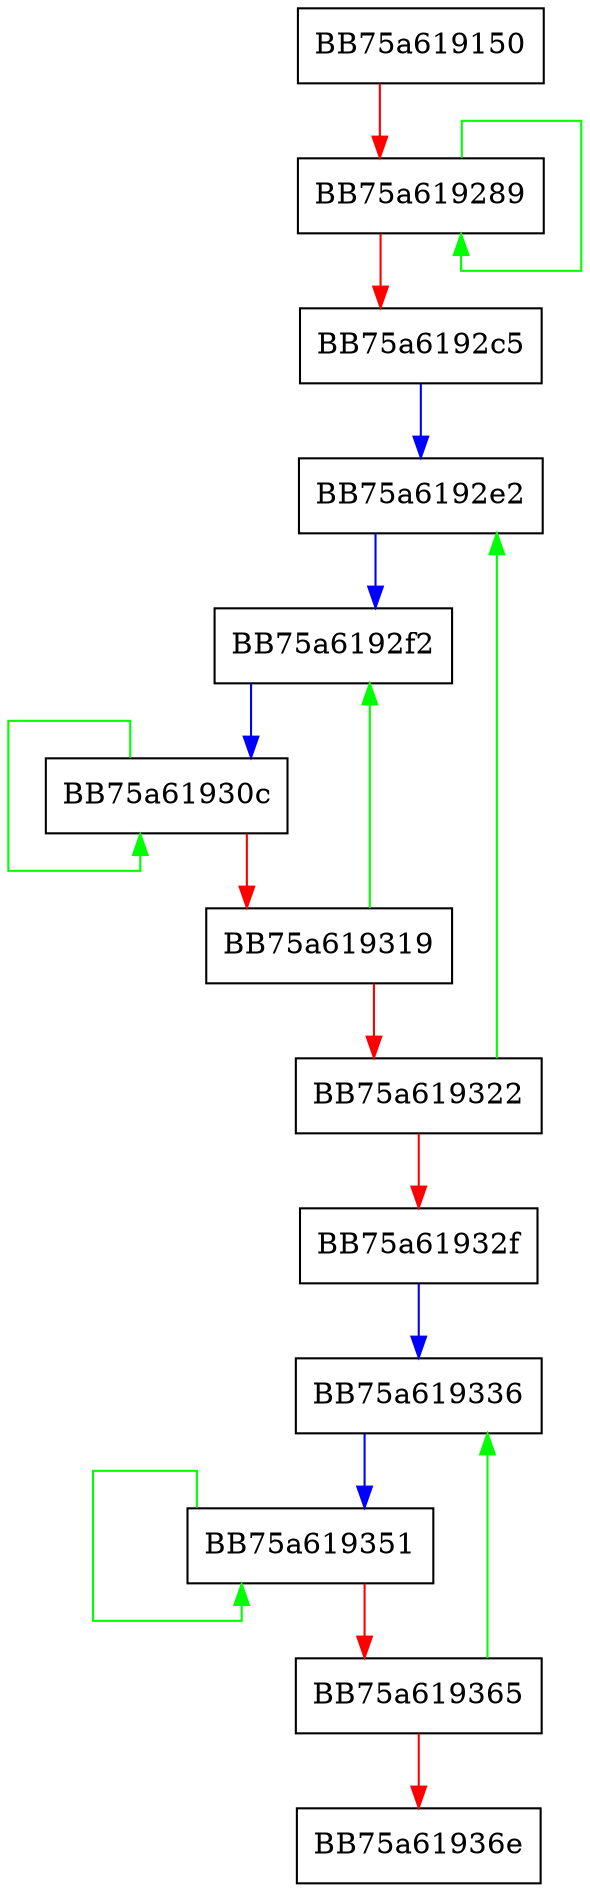 digraph RestartModelRare {
  node [shape="box"];
  graph [splines=ortho];
  BB75a619150 -> BB75a619289 [color="red"];
  BB75a619289 -> BB75a619289 [color="green"];
  BB75a619289 -> BB75a6192c5 [color="red"];
  BB75a6192c5 -> BB75a6192e2 [color="blue"];
  BB75a6192e2 -> BB75a6192f2 [color="blue"];
  BB75a6192f2 -> BB75a61930c [color="blue"];
  BB75a61930c -> BB75a61930c [color="green"];
  BB75a61930c -> BB75a619319 [color="red"];
  BB75a619319 -> BB75a6192f2 [color="green"];
  BB75a619319 -> BB75a619322 [color="red"];
  BB75a619322 -> BB75a6192e2 [color="green"];
  BB75a619322 -> BB75a61932f [color="red"];
  BB75a61932f -> BB75a619336 [color="blue"];
  BB75a619336 -> BB75a619351 [color="blue"];
  BB75a619351 -> BB75a619351 [color="green"];
  BB75a619351 -> BB75a619365 [color="red"];
  BB75a619365 -> BB75a619336 [color="green"];
  BB75a619365 -> BB75a61936e [color="red"];
}